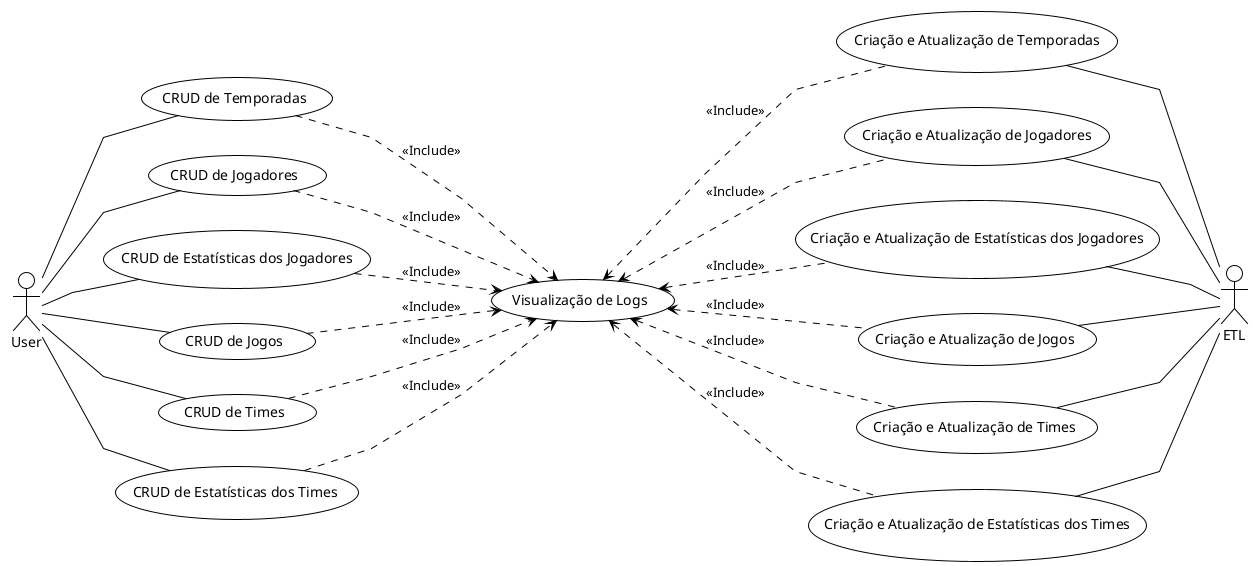 @startuml

!theme plain
skinparam linetype polyline

left to right direction
(CRUD de Temporadas) as seasons
(CRUD de Jogadores) as players
(CRUD de Estatísticas dos Jogadores) as players_est
(CRUD de Jogos) as games
(CRUD de Times) as times
(CRUD de Estatísticas dos Times) as times_est

(Visualização de Logs) as logs

(Criação e Atualização de Temporadas) as seasons_cu
(Criação e Atualização de Jogadores) as players_cu
(Criação e Atualização de Estatísticas dos Jogadores) as players_est_cu
(Criação e Atualização de Jogos) as games_cu
(Criação e Atualização de Times) as times_cu
(Criação e Atualização de Estatísticas dos Times) as times_est_cu

User -- seasons
User -- players
User -- players_est
User -- games
User -- times
User -- times_est

seasons_cu -- ETL
players_cu -- ETL
players_est_cu -- ETL
games_cu -- ETL
times_cu -- ETL
times_est_cu -- ETL

seasons ..> logs : <<Include>>
players ..> logs : <<Include>>
players_est ..> logs : <<Include>>
games ..> logs : <<Include>>
times ..> logs : <<Include>>
times_est ..> logs : <<Include>>

logs <.. seasons_cu : <<Include>>
logs <.. players_cu : <<Include>>
logs <.. players_est_cu : <<Include>>
logs <.. games_cu : <<Include>>
logs <.. times_cu : <<Include>>
logs <.. times_est_cu : <<Include>>
@enduml
